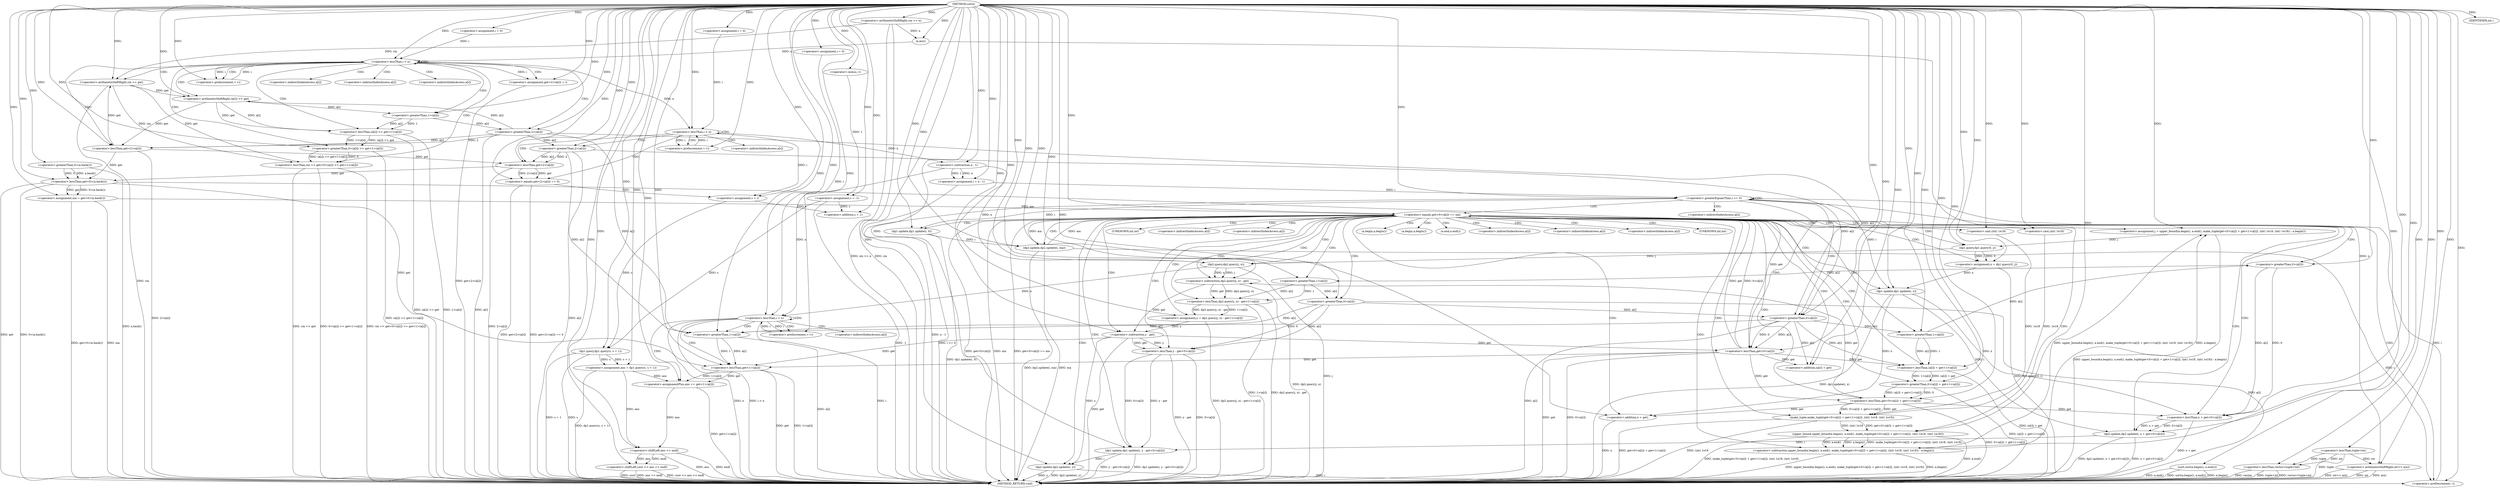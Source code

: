 digraph "solve" {  
"1000226" [label = "(METHOD,solve)" ]
"1000466" [label = "(METHOD_RETURN,void)" ]
"1000229" [label = "(<operator>.arithmeticShiftRight,cin >> n)" ]
"1000282" [label = "(<operator>.assignment,s = -1)" ]
"1000311" [label = "(sort,sort(a.begin(), a.end()))" ]
"1000315" [label = "(<operator>.assignment,ma = get<0>(a.back()))" ]
"1000434" [label = "(<operator>.assignment,ans = dp1.query(s, s + 1))" ]
"1000461" [label = "(<operator>.shiftLeft,cout << ans << endl)" ]
"1000233" [label = "(<operator>.lessThan,vector<tuple<int)" ]
"1000246" [label = "(<operator>.assignment,i = 0)" ]
"1000249" [label = "(<operator>.lessThan,i < n)" ]
"1000252" [label = "(<operator>.preIncrement,++i)" ]
"1000288" [label = "(<operator>.assignment,i = 0)" ]
"1000291" [label = "(<operator>.lessThan,i < n)" ]
"1000294" [label = "(<operator>.preIncrement,++i)" ]
"1000326" [label = "(<operator>.assignment,i = n - 1)" ]
"1000331" [label = "(<operator>.greaterEqualsThan,i >= 0)" ]
"1000334" [label = "(<operator>.preDecrement,--i)" ]
"1000443" [label = "(<operator>.assignment,i = 0)" ]
"1000446" [label = "(<operator>.lessThan,i < n)" ]
"1000449" [label = "(<operator>.preIncrement,++i)" ]
"1000239" [label = "(IDENTIFIER,int,)" ]
"1000240" [label = "(<operator>.arithmeticShiftRight,int>> a(n))" ]
"1000255" [label = "(<operator>.lessThan,cin >> get<0>(a[i]) >> get<1>(a[i]))" ]
"1000272" [label = "(<operator>.assignment,get<2>(a[i]) = i)" ]
"1000284" [label = "(<operator>.minus,-1)" ]
"1000317" [label = "(<operator>.lessThan,get<0>(a.back()))" ]
"1000356" [label = "(<operator>.assignment,j = upper_bound(a.begin(), a.end(), make_tuple(get<0>(a[i]) + get<1>(a[i]), (int) 1e18, (int) 1e18)) - a.begin())" ]
"1000386" [label = "(<operator>.assignment,x = dp1.query(0, j))" ]
"1000391" [label = "(dp1.update,dp1.update(i, x))" ]
"1000394" [label = "(dp2.update,dp2.update(i, x + get<0>(a[i])))" ]
"1000406" [label = "(<operator>.assignment,y = dp2.query(j, n) - get<1>(a[i]))" ]
"1000419" [label = "(dp1.update,dp1.update(i, y - get<0>(a[i])))" ]
"1000430" [label = "(dp2.update,dp2.update(i, y))" ]
"1000436" [label = "(dp1.query,dp1.query(s, s + 1))" ]
"1000452" [label = "(<operator>.assignmentPlus,ans += get<1>(a[i]))" ]
"1000463" [label = "(<operator>.shiftLeft,ans << endl)" ]
"1000235" [label = "(<operator>.lessThan,tuple<int)" ]
"1000298" [label = "(<operator>.equals,get<2>(a[i]) == 0)" ]
"1000319" [label = "(<operator>.greaterThan,0>(a.back()))" ]
"1000328" [label = "(<operator>.subtraction,n - 1)" ]
"1000338" [label = "(<operator>.equals,get<0>(a[i]) == ma)" ]
"1000438" [label = "(<operator>.addition,s + 1)" ]
"1000242" [label = "(a,a(n))" ]
"1000256" [label = "(<operator>.arithmeticShiftRight,cin >> get)" ]
"1000259" [label = "(<operator>.greaterThan,0>(a[i]) >> get<1>(a[i]))" ]
"1000273" [label = "(<operator>.lessThan,get<2>(a[i]))" ]
"1000308" [label = "(<operator>.assignment,s = i)" ]
"1000348" [label = "(dp1.update,dp1.update(i, 0))" ]
"1000351" [label = "(dp2.update,dp2.update(i, ma))" ]
"1000358" [label = "(<operator>.subtraction,upper_bound(a.begin(), a.end(), make_tuple(get<0>(a[i]) + get<1>(a[i]), (int) 1e18, (int) 1e18)) - a.begin())" ]
"1000388" [label = "(dp1.query,dp1.query(0, j))" ]
"1000396" [label = "(<operator>.lessThan,x + get<0>(a[i]))" ]
"1000408" [label = "(<operator>.lessThan,dp2.query(j, n) - get<1>(a[i]))" ]
"1000421" [label = "(<operator>.lessThan,y - get<0>(a[i]))" ]
"1000454" [label = "(<operator>.lessThan,get<1>(a[i]))" ]
"1000261" [label = "(<operator>.lessThan,(a[i]) >> get<1>(a[i]))" ]
"1000275" [label = "(<operator>.greaterThan,2>(a[i]))" ]
"1000299" [label = "(<operator>.lessThan,get<2>(a[i]))" ]
"1000339" [label = "(<operator>.lessThan,get<0>(a[i]))" ]
"1000359" [label = "(upper_bound,upper_bound(a.begin(), a.end(), make_tuple(get<0>(a[i]) + get<1>(a[i]), (int) 1e18, (int) 1e18)))" ]
"1000397" [label = "(<operator>.addition,x + get)" ]
"1000400" [label = "(<operator>.greaterThan,0>(a[i]))" ]
"1000409" [label = "(<operator>.subtraction,dp2.query(j, n) - get)" ]
"1000414" [label = "(<operator>.greaterThan,1>(a[i]))" ]
"1000422" [label = "(<operator>.subtraction,y - get)" ]
"1000425" [label = "(<operator>.greaterThan,0>(a[i]))" ]
"1000456" [label = "(<operator>.greaterThan,1>(a[i]))" ]
"1000262" [label = "(<operator>.arithmeticShiftRight,(a[i]) >> get)" ]
"1000267" [label = "(<operator>.greaterThan,1>(a[i]))" ]
"1000301" [label = "(<operator>.greaterThan,2>(a[i]))" ]
"1000341" [label = "(<operator>.greaterThan,0>(a[i]))" ]
"1000362" [label = "(make_tuple,make_tuple(get<0>(a[i]) + get<1>(a[i]), (int) 1e18, (int) 1e18))" ]
"1000410" [label = "(dp2.query,dp2.query(j, n))" ]
"1000363" [label = "(<operator>.lessThan,get<0>(a[i]) + get<1>(a[i]))" ]
"1000378" [label = "(<operator>.cast,(int) 1e18)" ]
"1000381" [label = "(<operator>.cast,(int) 1e18)" ]
"1000365" [label = "(<operator>.greaterThan,0>(a[i]) + get<1>(a[i]))" ]
"1000367" [label = "(<operator>.lessThan,(a[i]) + get<1>(a[i]))" ]
"1000368" [label = "(<operator>.addition,(a[i]) + get)" ]
"1000373" [label = "(<operator>.greaterThan,1>(a[i]))" ]
"1000384" [label = "(a.begin,a.begin())" ]
"1000277" [label = "(<operator>.indirectIndexAccess,a[i])" ]
"1000360" [label = "(a.begin,a.begin())" ]
"1000361" [label = "(a.end,a.end())" ]
"1000402" [label = "(<operator>.indirectIndexAccess,a[i])" ]
"1000416" [label = "(<operator>.indirectIndexAccess,a[i])" ]
"1000427" [label = "(<operator>.indirectIndexAccess,a[i])" ]
"1000458" [label = "(<operator>.indirectIndexAccess,a[i])" ]
"1000263" [label = "(<operator>.indirectIndexAccess,a[i])" ]
"1000269" [label = "(<operator>.indirectIndexAccess,a[i])" ]
"1000303" [label = "(<operator>.indirectIndexAccess,a[i])" ]
"1000343" [label = "(<operator>.indirectIndexAccess,a[i])" ]
"1000379" [label = "(UNKNOWN,int,int)" ]
"1000382" [label = "(UNKNOWN,int,int)" ]
"1000369" [label = "(<operator>.indirectIndexAccess,a[i])" ]
"1000375" [label = "(<operator>.indirectIndexAccess,a[i])" ]
  "1000229" -> "1000466"  [ label = "DDG: cin"] 
  "1000229" -> "1000466"  [ label = "DDG: cin >> n"] 
  "1000233" -> "1000466"  [ label = "DDG: tuple<int"] 
  "1000233" -> "1000466"  [ label = "DDG: vector<tuple<int"] 
  "1000240" -> "1000466"  [ label = "DDG: int"] 
  "1000240" -> "1000466"  [ label = "DDG: a(n)"] 
  "1000240" -> "1000466"  [ label = "DDG: int>> a(n)"] 
  "1000282" -> "1000466"  [ label = "DDG: -1"] 
  "1000311" -> "1000466"  [ label = "DDG: a.begin()"] 
  "1000311" -> "1000466"  [ label = "DDG: a.end()"] 
  "1000311" -> "1000466"  [ label = "DDG: sort(a.begin(), a.end())"] 
  "1000315" -> "1000466"  [ label = "DDG: ma"] 
  "1000317" -> "1000466"  [ label = "DDG: get"] 
  "1000319" -> "1000466"  [ label = "DDG: a.back()"] 
  "1000317" -> "1000466"  [ label = "DDG: 0>(a.back())"] 
  "1000315" -> "1000466"  [ label = "DDG: get<0>(a.back())"] 
  "1000326" -> "1000466"  [ label = "DDG: n - 1"] 
  "1000331" -> "1000466"  [ label = "DDG: i >= 0"] 
  "1000436" -> "1000466"  [ label = "DDG: s"] 
  "1000436" -> "1000466"  [ label = "DDG: s + 1"] 
  "1000434" -> "1000466"  [ label = "DDG: dp1.query(s, s + 1)"] 
  "1000446" -> "1000466"  [ label = "DDG: i"] 
  "1000446" -> "1000466"  [ label = "DDG: n"] 
  "1000446" -> "1000466"  [ label = "DDG: i < n"] 
  "1000463" -> "1000466"  [ label = "DDG: ans"] 
  "1000461" -> "1000466"  [ label = "DDG: ans << endl"] 
  "1000461" -> "1000466"  [ label = "DDG: cout << ans << endl"] 
  "1000454" -> "1000466"  [ label = "DDG: get"] 
  "1000456" -> "1000466"  [ label = "DDG: a[i]"] 
  "1000454" -> "1000466"  [ label = "DDG: 1>(a[i])"] 
  "1000452" -> "1000466"  [ label = "DDG: get<1>(a[i])"] 
  "1000339" -> "1000466"  [ label = "DDG: get"] 
  "1000341" -> "1000466"  [ label = "DDG: a[i]"] 
  "1000339" -> "1000466"  [ label = "DDG: 0>(a[i])"] 
  "1000338" -> "1000466"  [ label = "DDG: get<0>(a[i])"] 
  "1000338" -> "1000466"  [ label = "DDG: ma"] 
  "1000338" -> "1000466"  [ label = "DDG: get<0>(a[i]) == ma"] 
  "1000359" -> "1000466"  [ label = "DDG: a.end()"] 
  "1000367" -> "1000466"  [ label = "DDG: (a[i]) + get"] 
  "1000365" -> "1000466"  [ label = "DDG: (a[i]) + get<1>(a[i])"] 
  "1000363" -> "1000466"  [ label = "DDG: 0>(a[i]) + get<1>(a[i])"] 
  "1000362" -> "1000466"  [ label = "DDG: get<0>(a[i]) + get<1>(a[i])"] 
  "1000362" -> "1000466"  [ label = "DDG: (int) 1e18"] 
  "1000359" -> "1000466"  [ label = "DDG: make_tuple(get<0>(a[i]) + get<1>(a[i]), (int) 1e18, (int) 1e18)"] 
  "1000358" -> "1000466"  [ label = "DDG: upper_bound(a.begin(), a.end(), make_tuple(get<0>(a[i]) + get<1>(a[i]), (int) 1e18, (int) 1e18))"] 
  "1000358" -> "1000466"  [ label = "DDG: a.begin()"] 
  "1000356" -> "1000466"  [ label = "DDG: upper_bound(a.begin(), a.end(), make_tuple(get<0>(a[i]) + get<1>(a[i]), (int) 1e18, (int) 1e18)) - a.begin()"] 
  "1000386" -> "1000466"  [ label = "DDG: dp1.query(0, j)"] 
  "1000391" -> "1000466"  [ label = "DDG: dp1.update(i, x)"] 
  "1000397" -> "1000466"  [ label = "DDG: x"] 
  "1000396" -> "1000466"  [ label = "DDG: x + get"] 
  "1000394" -> "1000466"  [ label = "DDG: x + get<0>(a[i])"] 
  "1000394" -> "1000466"  [ label = "DDG: dp2.update(i, x + get<0>(a[i]))"] 
  "1000410" -> "1000466"  [ label = "DDG: j"] 
  "1000409" -> "1000466"  [ label = "DDG: dp2.query(j, n)"] 
  "1000408" -> "1000466"  [ label = "DDG: dp2.query(j, n) - get"] 
  "1000408" -> "1000466"  [ label = "DDG: 1>(a[i])"] 
  "1000406" -> "1000466"  [ label = "DDG: dp2.query(j, n) - get<1>(a[i])"] 
  "1000422" -> "1000466"  [ label = "DDG: get"] 
  "1000421" -> "1000466"  [ label = "DDG: y - get"] 
  "1000425" -> "1000466"  [ label = "DDG: a[i]"] 
  "1000421" -> "1000466"  [ label = "DDG: 0>(a[i])"] 
  "1000419" -> "1000466"  [ label = "DDG: y - get<0>(a[i])"] 
  "1000419" -> "1000466"  [ label = "DDG: dp1.update(i, y - get<0>(a[i]))"] 
  "1000430" -> "1000466"  [ label = "DDG: y"] 
  "1000430" -> "1000466"  [ label = "DDG: dp2.update(i, y)"] 
  "1000348" -> "1000466"  [ label = "DDG: dp1.update(i, 0)"] 
  "1000351" -> "1000466"  [ label = "DDG: ma"] 
  "1000351" -> "1000466"  [ label = "DDG: dp2.update(i, ma)"] 
  "1000301" -> "1000466"  [ label = "DDG: a[i]"] 
  "1000299" -> "1000466"  [ label = "DDG: 2>(a[i])"] 
  "1000298" -> "1000466"  [ label = "DDG: get<2>(a[i])"] 
  "1000298" -> "1000466"  [ label = "DDG: get<2>(a[i]) == 0"] 
  "1000256" -> "1000466"  [ label = "DDG: cin"] 
  "1000255" -> "1000466"  [ label = "DDG: cin >> get"] 
  "1000261" -> "1000466"  [ label = "DDG: (a[i]) >> get"] 
  "1000261" -> "1000466"  [ label = "DDG: 1>(a[i])"] 
  "1000259" -> "1000466"  [ label = "DDG: (a[i]) >> get<1>(a[i])"] 
  "1000255" -> "1000466"  [ label = "DDG: 0>(a[i]) >> get<1>(a[i])"] 
  "1000255" -> "1000466"  [ label = "DDG: cin >> get<0>(a[i]) >> get<1>(a[i])"] 
  "1000275" -> "1000466"  [ label = "DDG: a[i]"] 
  "1000273" -> "1000466"  [ label = "DDG: 2>(a[i])"] 
  "1000272" -> "1000466"  [ label = "DDG: get<2>(a[i])"] 
  "1000233" -> "1000466"  [ label = "DDG: vector"] 
  "1000235" -> "1000466"  [ label = "DDG: tuple"] 
  "1000461" -> "1000466"  [ label = "DDG: cout"] 
  "1000463" -> "1000466"  [ label = "DDG: endl"] 
  "1000284" -> "1000282"  [ label = "DDG: 1"] 
  "1000317" -> "1000315"  [ label = "DDG: get"] 
  "1000317" -> "1000315"  [ label = "DDG: 0>(a.back())"] 
  "1000436" -> "1000434"  [ label = "DDG: s + 1"] 
  "1000436" -> "1000434"  [ label = "DDG: s"] 
  "1000226" -> "1000229"  [ label = "DDG: "] 
  "1000226" -> "1000246"  [ label = "DDG: "] 
  "1000226" -> "1000282"  [ label = "DDG: "] 
  "1000226" -> "1000288"  [ label = "DDG: "] 
  "1000226" -> "1000311"  [ label = "DDG: "] 
  "1000226" -> "1000315"  [ label = "DDG: "] 
  "1000328" -> "1000326"  [ label = "DDG: n"] 
  "1000328" -> "1000326"  [ label = "DDG: 1"] 
  "1000226" -> "1000434"  [ label = "DDG: "] 
  "1000226" -> "1000443"  [ label = "DDG: "] 
  "1000226" -> "1000461"  [ label = "DDG: "] 
  "1000463" -> "1000461"  [ label = "DDG: ans"] 
  "1000463" -> "1000461"  [ label = "DDG: endl"] 
  "1000226" -> "1000233"  [ label = "DDG: "] 
  "1000235" -> "1000233"  [ label = "DDG: tuple"] 
  "1000235" -> "1000233"  [ label = "DDG: int"] 
  "1000226" -> "1000239"  [ label = "DDG: "] 
  "1000246" -> "1000249"  [ label = "DDG: i"] 
  "1000252" -> "1000249"  [ label = "DDG: i"] 
  "1000226" -> "1000249"  [ label = "DDG: "] 
  "1000242" -> "1000249"  [ label = "DDG: n"] 
  "1000226" -> "1000252"  [ label = "DDG: "] 
  "1000249" -> "1000252"  [ label = "DDG: i"] 
  "1000249" -> "1000272"  [ label = "DDG: i"] 
  "1000226" -> "1000272"  [ label = "DDG: "] 
  "1000226" -> "1000284"  [ label = "DDG: "] 
  "1000288" -> "1000291"  [ label = "DDG: i"] 
  "1000294" -> "1000291"  [ label = "DDG: i"] 
  "1000226" -> "1000291"  [ label = "DDG: "] 
  "1000249" -> "1000291"  [ label = "DDG: n"] 
  "1000291" -> "1000294"  [ label = "DDG: i"] 
  "1000226" -> "1000294"  [ label = "DDG: "] 
  "1000299" -> "1000317"  [ label = "DDG: get"] 
  "1000273" -> "1000317"  [ label = "DDG: get"] 
  "1000226" -> "1000317"  [ label = "DDG: "] 
  "1000319" -> "1000317"  [ label = "DDG: 0"] 
  "1000319" -> "1000317"  [ label = "DDG: a.back()"] 
  "1000226" -> "1000326"  [ label = "DDG: "] 
  "1000326" -> "1000331"  [ label = "DDG: i"] 
  "1000334" -> "1000331"  [ label = "DDG: i"] 
  "1000226" -> "1000331"  [ label = "DDG: "] 
  "1000430" -> "1000334"  [ label = "DDG: i"] 
  "1000351" -> "1000334"  [ label = "DDG: i"] 
  "1000226" -> "1000334"  [ label = "DDG: "] 
  "1000358" -> "1000356"  [ label = "DDG: upper_bound(a.begin(), a.end(), make_tuple(get<0>(a[i]) + get<1>(a[i]), (int) 1e18, (int) 1e18))"] 
  "1000358" -> "1000356"  [ label = "DDG: a.begin()"] 
  "1000388" -> "1000386"  [ label = "DDG: j"] 
  "1000388" -> "1000386"  [ label = "DDG: 0"] 
  "1000408" -> "1000406"  [ label = "DDG: dp2.query(j, n) - get"] 
  "1000408" -> "1000406"  [ label = "DDG: 1>(a[i])"] 
  "1000226" -> "1000436"  [ label = "DDG: "] 
  "1000282" -> "1000436"  [ label = "DDG: s"] 
  "1000308" -> "1000436"  [ label = "DDG: s"] 
  "1000443" -> "1000446"  [ label = "DDG: i"] 
  "1000449" -> "1000446"  [ label = "DDG: i"] 
  "1000226" -> "1000446"  [ label = "DDG: "] 
  "1000328" -> "1000446"  [ label = "DDG: n"] 
  "1000410" -> "1000446"  [ label = "DDG: n"] 
  "1000446" -> "1000449"  [ label = "DDG: i"] 
  "1000226" -> "1000449"  [ label = "DDG: "] 
  "1000454" -> "1000452"  [ label = "DDG: get"] 
  "1000454" -> "1000452"  [ label = "DDG: 1>(a[i])"] 
  "1000434" -> "1000463"  [ label = "DDG: ans"] 
  "1000452" -> "1000463"  [ label = "DDG: ans"] 
  "1000226" -> "1000463"  [ label = "DDG: "] 
  "1000226" -> "1000235"  [ label = "DDG: "] 
  "1000235" -> "1000240"  [ label = "DDG: int"] 
  "1000226" -> "1000240"  [ label = "DDG: "] 
  "1000242" -> "1000240"  [ label = "DDG: n"] 
  "1000256" -> "1000255"  [ label = "DDG: get"] 
  "1000256" -> "1000255"  [ label = "DDG: cin"] 
  "1000259" -> "1000255"  [ label = "DDG: (a[i]) >> get<1>(a[i])"] 
  "1000259" -> "1000255"  [ label = "DDG: 0"] 
  "1000226" -> "1000319"  [ label = "DDG: "] 
  "1000291" -> "1000328"  [ label = "DDG: n"] 
  "1000226" -> "1000328"  [ label = "DDG: "] 
  "1000226" -> "1000356"  [ label = "DDG: "] 
  "1000226" -> "1000386"  [ label = "DDG: "] 
  "1000331" -> "1000391"  [ label = "DDG: i"] 
  "1000226" -> "1000391"  [ label = "DDG: "] 
  "1000386" -> "1000391"  [ label = "DDG: x"] 
  "1000391" -> "1000394"  [ label = "DDG: i"] 
  "1000226" -> "1000394"  [ label = "DDG: "] 
  "1000396" -> "1000394"  [ label = "DDG: x + get"] 
  "1000396" -> "1000394"  [ label = "DDG: 0>(a[i])"] 
  "1000226" -> "1000406"  [ label = "DDG: "] 
  "1000394" -> "1000419"  [ label = "DDG: i"] 
  "1000226" -> "1000419"  [ label = "DDG: "] 
  "1000421" -> "1000419"  [ label = "DDG: y - get"] 
  "1000421" -> "1000419"  [ label = "DDG: 0>(a[i])"] 
  "1000419" -> "1000430"  [ label = "DDG: i"] 
  "1000226" -> "1000430"  [ label = "DDG: "] 
  "1000422" -> "1000430"  [ label = "DDG: y"] 
  "1000282" -> "1000438"  [ label = "DDG: s"] 
  "1000308" -> "1000438"  [ label = "DDG: s"] 
  "1000226" -> "1000438"  [ label = "DDG: "] 
  "1000434" -> "1000452"  [ label = "DDG: ans"] 
  "1000226" -> "1000452"  [ label = "DDG: "] 
  "1000229" -> "1000242"  [ label = "DDG: n"] 
  "1000226" -> "1000242"  [ label = "DDG: "] 
  "1000229" -> "1000256"  [ label = "DDG: cin"] 
  "1000226" -> "1000256"  [ label = "DDG: "] 
  "1000273" -> "1000256"  [ label = "DDG: get"] 
  "1000226" -> "1000259"  [ label = "DDG: "] 
  "1000261" -> "1000259"  [ label = "DDG: (a[i]) >> get"] 
  "1000261" -> "1000259"  [ label = "DDG: 1>(a[i])"] 
  "1000262" -> "1000273"  [ label = "DDG: get"] 
  "1000226" -> "1000273"  [ label = "DDG: "] 
  "1000275" -> "1000273"  [ label = "DDG: 2"] 
  "1000275" -> "1000273"  [ label = "DDG: a[i]"] 
  "1000299" -> "1000298"  [ label = "DDG: get"] 
  "1000299" -> "1000298"  [ label = "DDG: 2>(a[i])"] 
  "1000226" -> "1000298"  [ label = "DDG: "] 
  "1000291" -> "1000308"  [ label = "DDG: i"] 
  "1000226" -> "1000308"  [ label = "DDG: "] 
  "1000339" -> "1000338"  [ label = "DDG: 0>(a[i])"] 
  "1000339" -> "1000338"  [ label = "DDG: get"] 
  "1000315" -> "1000338"  [ label = "DDG: ma"] 
  "1000351" -> "1000338"  [ label = "DDG: ma"] 
  "1000226" -> "1000338"  [ label = "DDG: "] 
  "1000359" -> "1000358"  [ label = "DDG: make_tuple(get<0>(a[i]) + get<1>(a[i]), (int) 1e18, (int) 1e18)"] 
  "1000359" -> "1000358"  [ label = "DDG: a.end()"] 
  "1000359" -> "1000358"  [ label = "DDG: a.begin()"] 
  "1000226" -> "1000358"  [ label = "DDG: "] 
  "1000226" -> "1000388"  [ label = "DDG: "] 
  "1000356" -> "1000388"  [ label = "DDG: j"] 
  "1000363" -> "1000396"  [ label = "DDG: get"] 
  "1000226" -> "1000396"  [ label = "DDG: "] 
  "1000391" -> "1000396"  [ label = "DDG: x"] 
  "1000400" -> "1000396"  [ label = "DDG: 0"] 
  "1000400" -> "1000396"  [ label = "DDG: a[i]"] 
  "1000409" -> "1000408"  [ label = "DDG: dp2.query(j, n)"] 
  "1000409" -> "1000408"  [ label = "DDG: get"] 
  "1000414" -> "1000408"  [ label = "DDG: 1"] 
  "1000414" -> "1000408"  [ label = "DDG: a[i]"] 
  "1000422" -> "1000421"  [ label = "DDG: y"] 
  "1000422" -> "1000421"  [ label = "DDG: get"] 
  "1000425" -> "1000421"  [ label = "DDG: 0"] 
  "1000425" -> "1000421"  [ label = "DDG: a[i]"] 
  "1000317" -> "1000454"  [ label = "DDG: get"] 
  "1000339" -> "1000454"  [ label = "DDG: get"] 
  "1000422" -> "1000454"  [ label = "DDG: get"] 
  "1000226" -> "1000454"  [ label = "DDG: "] 
  "1000456" -> "1000454"  [ label = "DDG: 1"] 
  "1000456" -> "1000454"  [ label = "DDG: a[i]"] 
  "1000262" -> "1000261"  [ label = "DDG: a[i]"] 
  "1000262" -> "1000261"  [ label = "DDG: get"] 
  "1000267" -> "1000261"  [ label = "DDG: a[i]"] 
  "1000267" -> "1000261"  [ label = "DDG: 1"] 
  "1000226" -> "1000275"  [ label = "DDG: "] 
  "1000267" -> "1000275"  [ label = "DDG: a[i]"] 
  "1000273" -> "1000299"  [ label = "DDG: get"] 
  "1000226" -> "1000299"  [ label = "DDG: "] 
  "1000301" -> "1000299"  [ label = "DDG: a[i]"] 
  "1000301" -> "1000299"  [ label = "DDG: 2"] 
  "1000317" -> "1000339"  [ label = "DDG: get"] 
  "1000422" -> "1000339"  [ label = "DDG: get"] 
  "1000226" -> "1000339"  [ label = "DDG: "] 
  "1000341" -> "1000339"  [ label = "DDG: 0"] 
  "1000341" -> "1000339"  [ label = "DDG: a[i]"] 
  "1000331" -> "1000348"  [ label = "DDG: i"] 
  "1000226" -> "1000348"  [ label = "DDG: "] 
  "1000348" -> "1000351"  [ label = "DDG: i"] 
  "1000226" -> "1000351"  [ label = "DDG: "] 
  "1000338" -> "1000351"  [ label = "DDG: ma"] 
  "1000226" -> "1000359"  [ label = "DDG: "] 
  "1000362" -> "1000359"  [ label = "DDG: get<0>(a[i]) + get<1>(a[i])"] 
  "1000362" -> "1000359"  [ label = "DDG: (int) 1e18"] 
  "1000391" -> "1000397"  [ label = "DDG: x"] 
  "1000226" -> "1000397"  [ label = "DDG: "] 
  "1000363" -> "1000397"  [ label = "DDG: get"] 
  "1000226" -> "1000400"  [ label = "DDG: "] 
  "1000373" -> "1000400"  [ label = "DDG: a[i]"] 
  "1000410" -> "1000409"  [ label = "DDG: n"] 
  "1000410" -> "1000409"  [ label = "DDG: j"] 
  "1000226" -> "1000409"  [ label = "DDG: "] 
  "1000363" -> "1000409"  [ label = "DDG: get"] 
  "1000226" -> "1000414"  [ label = "DDG: "] 
  "1000400" -> "1000414"  [ label = "DDG: a[i]"] 
  "1000406" -> "1000422"  [ label = "DDG: y"] 
  "1000226" -> "1000422"  [ label = "DDG: "] 
  "1000409" -> "1000422"  [ label = "DDG: get"] 
  "1000226" -> "1000425"  [ label = "DDG: "] 
  "1000414" -> "1000425"  [ label = "DDG: a[i]"] 
  "1000226" -> "1000456"  [ label = "DDG: "] 
  "1000341" -> "1000456"  [ label = "DDG: a[i]"] 
  "1000425" -> "1000456"  [ label = "DDG: a[i]"] 
  "1000301" -> "1000456"  [ label = "DDG: a[i]"] 
  "1000275" -> "1000456"  [ label = "DDG: a[i]"] 
  "1000275" -> "1000262"  [ label = "DDG: a[i]"] 
  "1000256" -> "1000262"  [ label = "DDG: get"] 
  "1000226" -> "1000262"  [ label = "DDG: "] 
  "1000226" -> "1000267"  [ label = "DDG: "] 
  "1000262" -> "1000267"  [ label = "DDG: a[i]"] 
  "1000226" -> "1000301"  [ label = "DDG: "] 
  "1000275" -> "1000301"  [ label = "DDG: a[i]"] 
  "1000226" -> "1000341"  [ label = "DDG: "] 
  "1000425" -> "1000341"  [ label = "DDG: a[i]"] 
  "1000301" -> "1000341"  [ label = "DDG: a[i]"] 
  "1000275" -> "1000341"  [ label = "DDG: a[i]"] 
  "1000363" -> "1000362"  [ label = "DDG: get"] 
  "1000363" -> "1000362"  [ label = "DDG: 0>(a[i]) + get<1>(a[i])"] 
  "1000378" -> "1000362"  [ label = "DDG: 1e18"] 
  "1000381" -> "1000362"  [ label = "DDG: 1e18"] 
  "1000388" -> "1000410"  [ label = "DDG: j"] 
  "1000226" -> "1000410"  [ label = "DDG: "] 
  "1000328" -> "1000410"  [ label = "DDG: n"] 
  "1000226" -> "1000363"  [ label = "DDG: "] 
  "1000339" -> "1000363"  [ label = "DDG: get"] 
  "1000365" -> "1000363"  [ label = "DDG: (a[i]) + get<1>(a[i])"] 
  "1000365" -> "1000363"  [ label = "DDG: 0"] 
  "1000226" -> "1000378"  [ label = "DDG: "] 
  "1000226" -> "1000381"  [ label = "DDG: "] 
  "1000226" -> "1000365"  [ label = "DDG: "] 
  "1000367" -> "1000365"  [ label = "DDG: (a[i]) + get"] 
  "1000367" -> "1000365"  [ label = "DDG: 1>(a[i])"] 
  "1000339" -> "1000367"  [ label = "DDG: get"] 
  "1000226" -> "1000367"  [ label = "DDG: "] 
  "1000341" -> "1000367"  [ label = "DDG: a[i]"] 
  "1000373" -> "1000367"  [ label = "DDG: a[i]"] 
  "1000373" -> "1000367"  [ label = "DDG: 1"] 
  "1000341" -> "1000368"  [ label = "DDG: a[i]"] 
  "1000339" -> "1000368"  [ label = "DDG: get"] 
  "1000226" -> "1000368"  [ label = "DDG: "] 
  "1000226" -> "1000373"  [ label = "DDG: "] 
  "1000341" -> "1000373"  [ label = "DDG: a[i]"] 
  "1000249" -> "1000255"  [ label = "CDG: "] 
  "1000249" -> "1000277"  [ label = "CDG: "] 
  "1000249" -> "1000259"  [ label = "CDG: "] 
  "1000249" -> "1000269"  [ label = "CDG: "] 
  "1000249" -> "1000261"  [ label = "CDG: "] 
  "1000249" -> "1000273"  [ label = "CDG: "] 
  "1000249" -> "1000263"  [ label = "CDG: "] 
  "1000249" -> "1000262"  [ label = "CDG: "] 
  "1000249" -> "1000272"  [ label = "CDG: "] 
  "1000249" -> "1000252"  [ label = "CDG: "] 
  "1000249" -> "1000267"  [ label = "CDG: "] 
  "1000249" -> "1000249"  [ label = "CDG: "] 
  "1000249" -> "1000256"  [ label = "CDG: "] 
  "1000249" -> "1000275"  [ label = "CDG: "] 
  "1000291" -> "1000294"  [ label = "CDG: "] 
  "1000291" -> "1000291"  [ label = "CDG: "] 
  "1000291" -> "1000298"  [ label = "CDG: "] 
  "1000291" -> "1000303"  [ label = "CDG: "] 
  "1000291" -> "1000299"  [ label = "CDG: "] 
  "1000291" -> "1000301"  [ label = "CDG: "] 
  "1000331" -> "1000338"  [ label = "CDG: "] 
  "1000331" -> "1000334"  [ label = "CDG: "] 
  "1000331" -> "1000339"  [ label = "CDG: "] 
  "1000331" -> "1000341"  [ label = "CDG: "] 
  "1000331" -> "1000331"  [ label = "CDG: "] 
  "1000331" -> "1000343"  [ label = "CDG: "] 
  "1000446" -> "1000456"  [ label = "CDG: "] 
  "1000446" -> "1000446"  [ label = "CDG: "] 
  "1000446" -> "1000454"  [ label = "CDG: "] 
  "1000446" -> "1000458"  [ label = "CDG: "] 
  "1000446" -> "1000449"  [ label = "CDG: "] 
  "1000446" -> "1000452"  [ label = "CDG: "] 
  "1000298" -> "1000308"  [ label = "CDG: "] 
  "1000338" -> "1000379"  [ label = "CDG: "] 
  "1000338" -> "1000409"  [ label = "CDG: "] 
  "1000338" -> "1000362"  [ label = "CDG: "] 
  "1000338" -> "1000396"  [ label = "CDG: "] 
  "1000338" -> "1000406"  [ label = "CDG: "] 
  "1000338" -> "1000368"  [ label = "CDG: "] 
  "1000338" -> "1000388"  [ label = "CDG: "] 
  "1000338" -> "1000430"  [ label = "CDG: "] 
  "1000338" -> "1000373"  [ label = "CDG: "] 
  "1000338" -> "1000375"  [ label = "CDG: "] 
  "1000338" -> "1000382"  [ label = "CDG: "] 
  "1000338" -> "1000410"  [ label = "CDG: "] 
  "1000338" -> "1000363"  [ label = "CDG: "] 
  "1000338" -> "1000394"  [ label = "CDG: "] 
  "1000338" -> "1000408"  [ label = "CDG: "] 
  "1000338" -> "1000402"  [ label = "CDG: "] 
  "1000338" -> "1000378"  [ label = "CDG: "] 
  "1000338" -> "1000348"  [ label = "CDG: "] 
  "1000338" -> "1000386"  [ label = "CDG: "] 
  "1000338" -> "1000414"  [ label = "CDG: "] 
  "1000338" -> "1000367"  [ label = "CDG: "] 
  "1000338" -> "1000427"  [ label = "CDG: "] 
  "1000338" -> "1000397"  [ label = "CDG: "] 
  "1000338" -> "1000419"  [ label = "CDG: "] 
  "1000338" -> "1000391"  [ label = "CDG: "] 
  "1000338" -> "1000359"  [ label = "CDG: "] 
  "1000338" -> "1000360"  [ label = "CDG: "] 
  "1000338" -> "1000400"  [ label = "CDG: "] 
  "1000338" -> "1000384"  [ label = "CDG: "] 
  "1000338" -> "1000356"  [ label = "CDG: "] 
  "1000338" -> "1000422"  [ label = "CDG: "] 
  "1000338" -> "1000351"  [ label = "CDG: "] 
  "1000338" -> "1000365"  [ label = "CDG: "] 
  "1000338" -> "1000361"  [ label = "CDG: "] 
  "1000338" -> "1000358"  [ label = "CDG: "] 
  "1000338" -> "1000421"  [ label = "CDG: "] 
  "1000338" -> "1000425"  [ label = "CDG: "] 
  "1000338" -> "1000381"  [ label = "CDG: "] 
  "1000338" -> "1000369"  [ label = "CDG: "] 
  "1000338" -> "1000416"  [ label = "CDG: "] 
}
